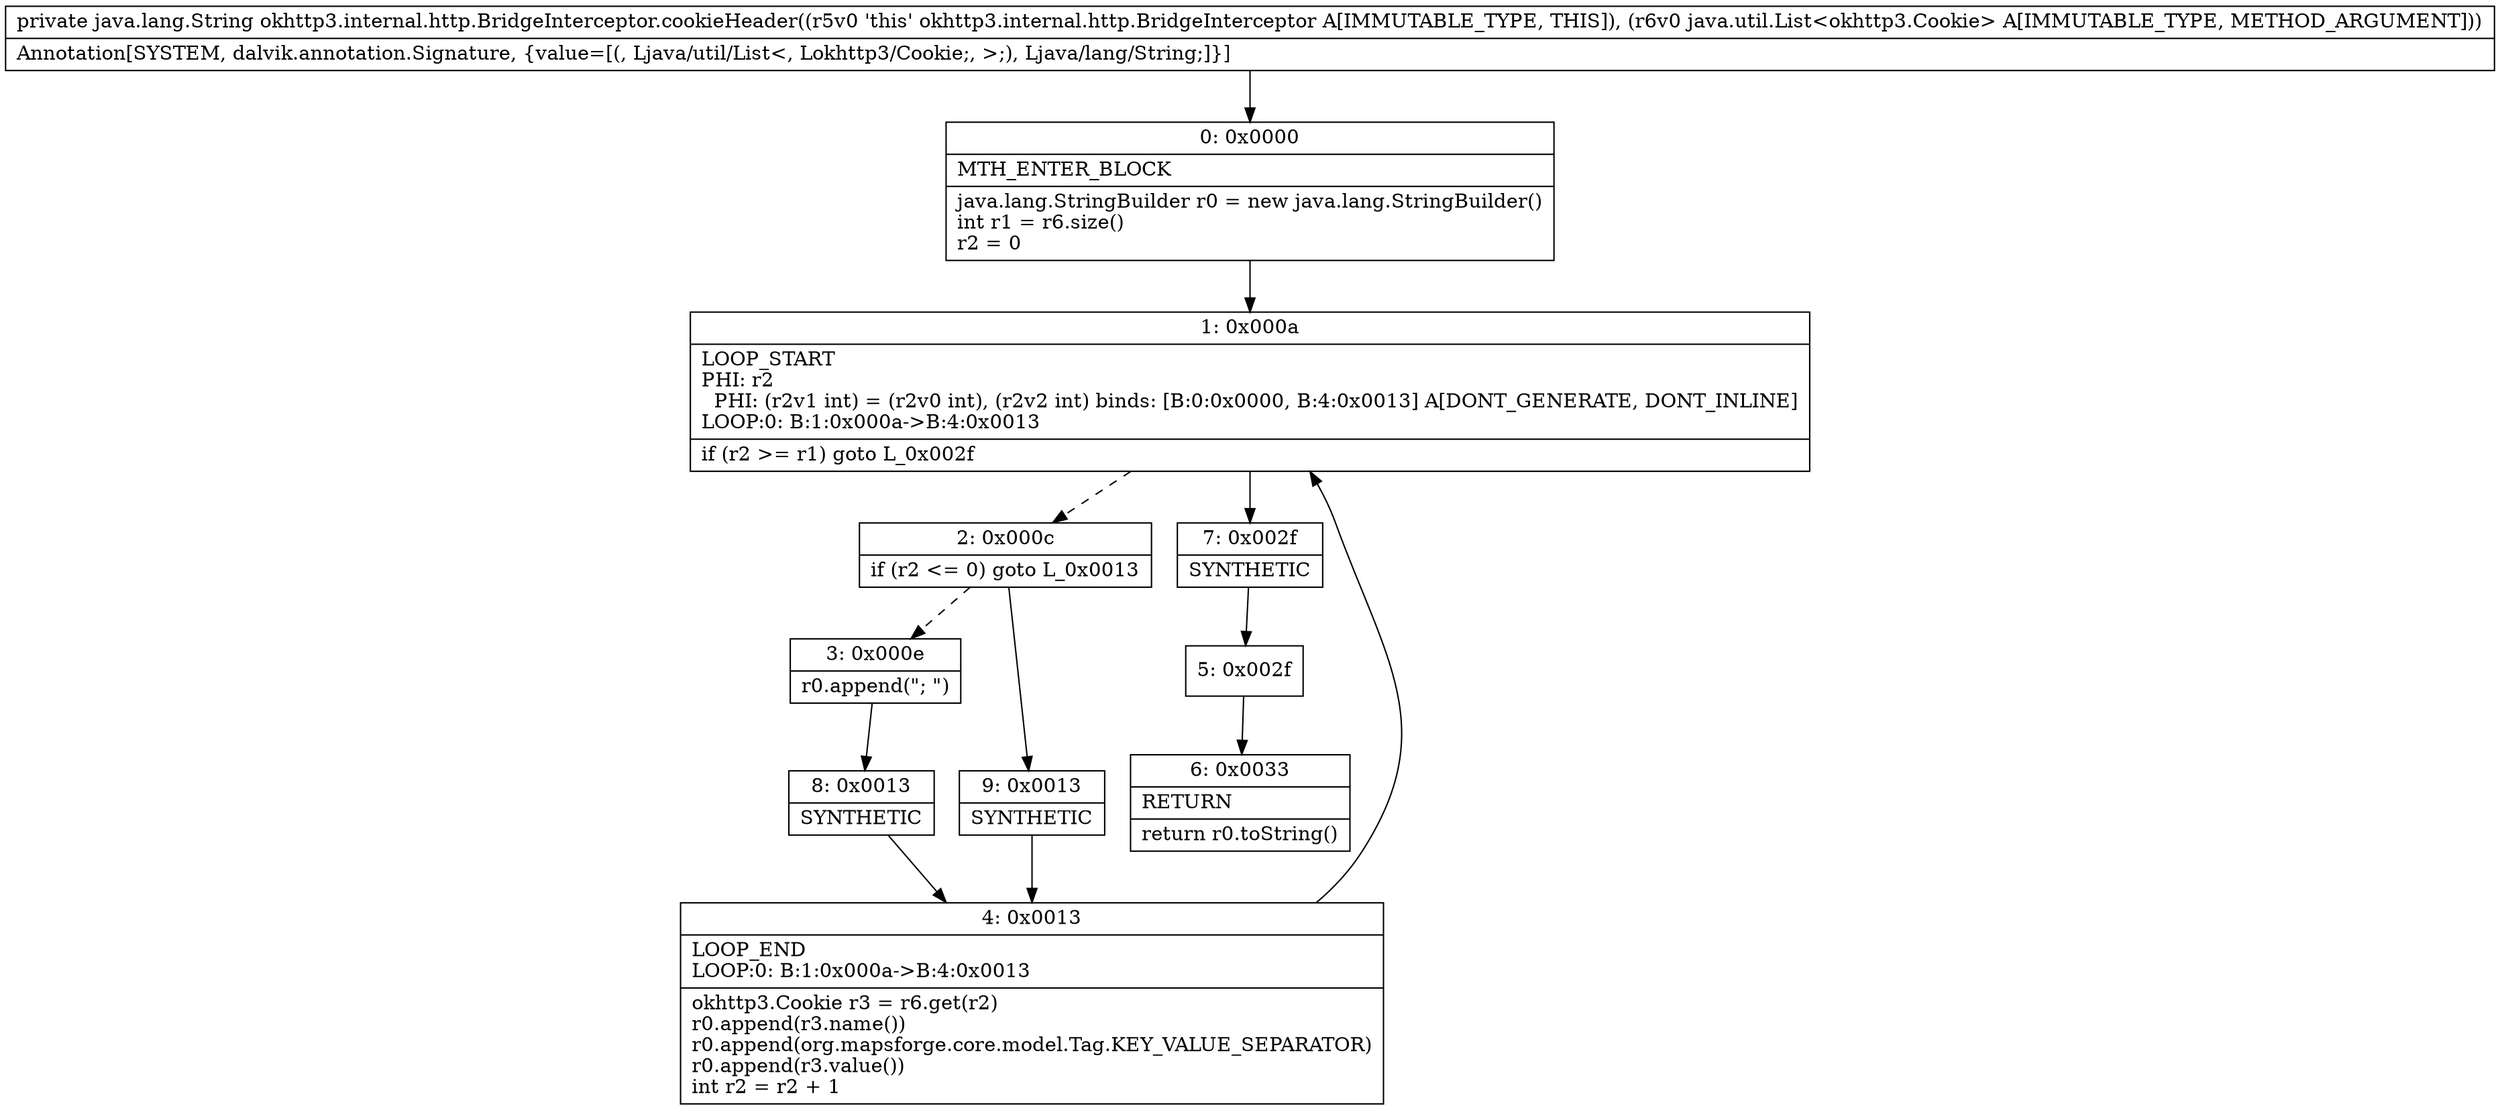 digraph "CFG forokhttp3.internal.http.BridgeInterceptor.cookieHeader(Ljava\/util\/List;)Ljava\/lang\/String;" {
Node_0 [shape=record,label="{0\:\ 0x0000|MTH_ENTER_BLOCK\l|java.lang.StringBuilder r0 = new java.lang.StringBuilder()\lint r1 = r6.size()\lr2 = 0\l}"];
Node_1 [shape=record,label="{1\:\ 0x000a|LOOP_START\lPHI: r2 \l  PHI: (r2v1 int) = (r2v0 int), (r2v2 int) binds: [B:0:0x0000, B:4:0x0013] A[DONT_GENERATE, DONT_INLINE]\lLOOP:0: B:1:0x000a\-\>B:4:0x0013\l|if (r2 \>= r1) goto L_0x002f\l}"];
Node_2 [shape=record,label="{2\:\ 0x000c|if (r2 \<= 0) goto L_0x0013\l}"];
Node_3 [shape=record,label="{3\:\ 0x000e|r0.append(\"; \")\l}"];
Node_4 [shape=record,label="{4\:\ 0x0013|LOOP_END\lLOOP:0: B:1:0x000a\-\>B:4:0x0013\l|okhttp3.Cookie r3 = r6.get(r2)\lr0.append(r3.name())\lr0.append(org.mapsforge.core.model.Tag.KEY_VALUE_SEPARATOR)\lr0.append(r3.value())\lint r2 = r2 + 1\l}"];
Node_5 [shape=record,label="{5\:\ 0x002f}"];
Node_6 [shape=record,label="{6\:\ 0x0033|RETURN\l|return r0.toString()\l}"];
Node_7 [shape=record,label="{7\:\ 0x002f|SYNTHETIC\l}"];
Node_8 [shape=record,label="{8\:\ 0x0013|SYNTHETIC\l}"];
Node_9 [shape=record,label="{9\:\ 0x0013|SYNTHETIC\l}"];
MethodNode[shape=record,label="{private java.lang.String okhttp3.internal.http.BridgeInterceptor.cookieHeader((r5v0 'this' okhttp3.internal.http.BridgeInterceptor A[IMMUTABLE_TYPE, THIS]), (r6v0 java.util.List\<okhttp3.Cookie\> A[IMMUTABLE_TYPE, METHOD_ARGUMENT]))  | Annotation[SYSTEM, dalvik.annotation.Signature, \{value=[(, Ljava\/util\/List\<, Lokhttp3\/Cookie;, \>;), Ljava\/lang\/String;]\}]\l}"];
MethodNode -> Node_0;
Node_0 -> Node_1;
Node_1 -> Node_2[style=dashed];
Node_1 -> Node_7;
Node_2 -> Node_3[style=dashed];
Node_2 -> Node_9;
Node_3 -> Node_8;
Node_4 -> Node_1;
Node_5 -> Node_6;
Node_7 -> Node_5;
Node_8 -> Node_4;
Node_9 -> Node_4;
}


